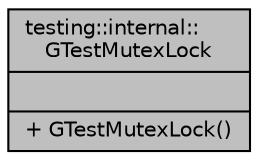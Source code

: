 digraph "testing::internal::GTestMutexLock"
{
 // INTERACTIVE_SVG=YES
 // LATEX_PDF_SIZE
  edge [fontname="Helvetica",fontsize="10",labelfontname="Helvetica",labelfontsize="10"];
  node [fontname="Helvetica",fontsize="10",shape=record];
  Node1 [label="{testing::internal::\lGTestMutexLock\n||+ GTestMutexLock()\l}",height=0.2,width=0.4,color="black", fillcolor="grey75", style="filled", fontcolor="black",tooltip=" "];
}
